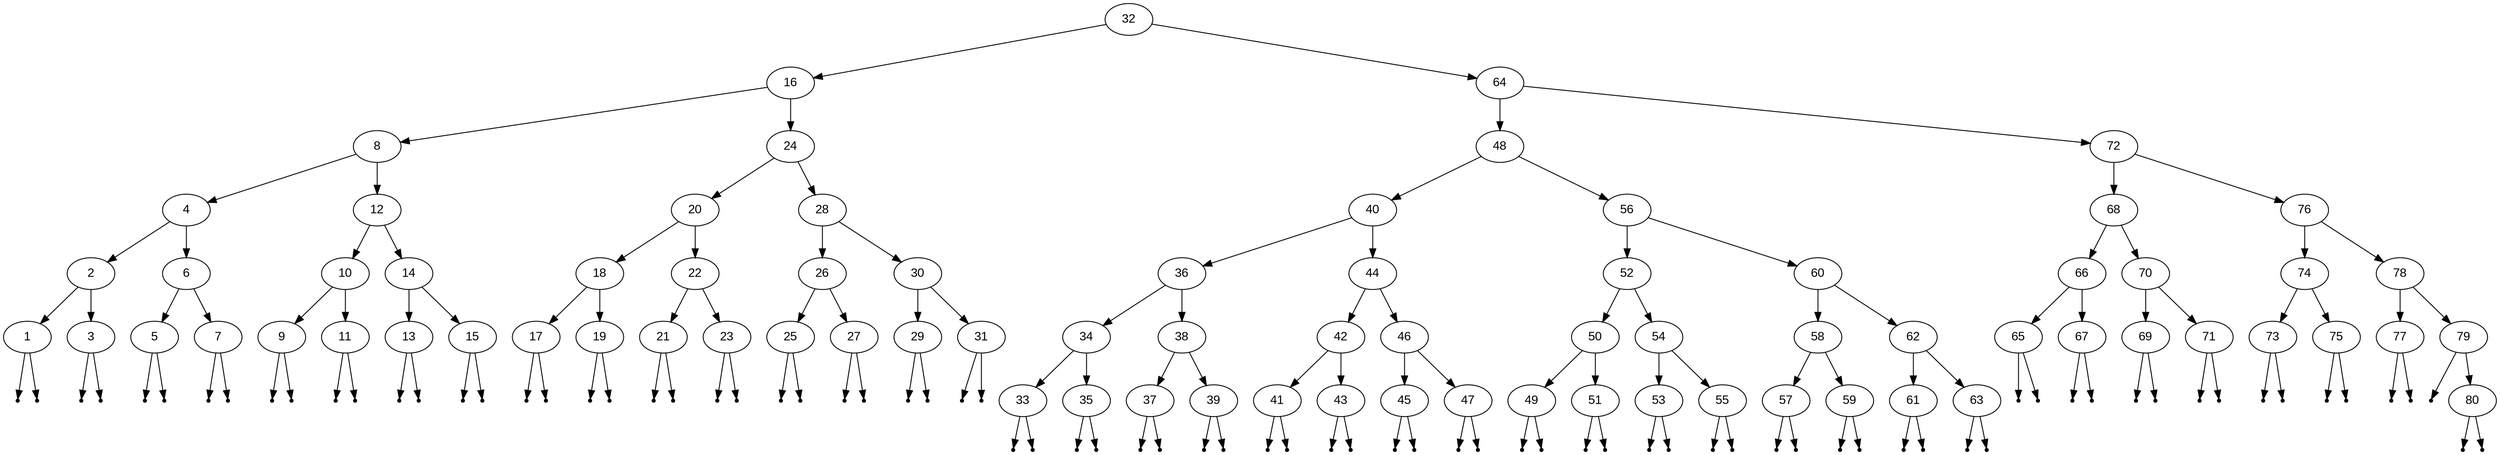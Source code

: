 digraph BinarySearchTree {
    node [fontname = "Arial"];
    32 -> 16;
    16 -> 8;
    8 -> 4;
    4 -> 2;
    2 -> 1;
    null0[shape=point];
    1 -> null0;
    null1[shape=point];
    1 -> null1;
    2 -> 3;
    null2[shape=point];
    3 -> null2;
    null3[shape=point];
    3 -> null3;
    4 -> 6;
    6 -> 5;
    null4[shape=point];
    5 -> null4;
    null5[shape=point];
    5 -> null5;
    6 -> 7;
    null6[shape=point];
    7 -> null6;
    null7[shape=point];
    7 -> null7;
    8 -> 12;
    12 -> 10;
    10 -> 9;
    null8[shape=point];
    9 -> null8;
    null9[shape=point];
    9 -> null9;
    10 -> 11;
    null10[shape=point];
    11 -> null10;
    null11[shape=point];
    11 -> null11;
    12 -> 14;
    14 -> 13;
    null12[shape=point];
    13 -> null12;
    null13[shape=point];
    13 -> null13;
    14 -> 15;
    null14[shape=point];
    15 -> null14;
    null15[shape=point];
    15 -> null15;
    16 -> 24;
    24 -> 20;
    20 -> 18;
    18 -> 17;
    null16[shape=point];
    17 -> null16;
    null17[shape=point];
    17 -> null17;
    18 -> 19;
    null18[shape=point];
    19 -> null18;
    null19[shape=point];
    19 -> null19;
    20 -> 22;
    22 -> 21;
    null20[shape=point];
    21 -> null20;
    null21[shape=point];
    21 -> null21;
    22 -> 23;
    null22[shape=point];
    23 -> null22;
    null23[shape=point];
    23 -> null23;
    24 -> 28;
    28 -> 26;
    26 -> 25;
    null24[shape=point];
    25 -> null24;
    null25[shape=point];
    25 -> null25;
    26 -> 27;
    null26[shape=point];
    27 -> null26;
    null27[shape=point];
    27 -> null27;
    28 -> 30;
    30 -> 29;
    null28[shape=point];
    29 -> null28;
    null29[shape=point];
    29 -> null29;
    30 -> 31;
    null30[shape=point];
    31 -> null30;
    null31[shape=point];
    31 -> null31;
    32 -> 64;
    64 -> 48;
    48 -> 40;
    40 -> 36;
    36 -> 34;
    34 -> 33;
    null32[shape=point];
    33 -> null32;
    null33[shape=point];
    33 -> null33;
    34 -> 35;
    null34[shape=point];
    35 -> null34;
    null35[shape=point];
    35 -> null35;
    36 -> 38;
    38 -> 37;
    null36[shape=point];
    37 -> null36;
    null37[shape=point];
    37 -> null37;
    38 -> 39;
    null38[shape=point];
    39 -> null38;
    null39[shape=point];
    39 -> null39;
    40 -> 44;
    44 -> 42;
    42 -> 41;
    null40[shape=point];
    41 -> null40;
    null41[shape=point];
    41 -> null41;
    42 -> 43;
    null42[shape=point];
    43 -> null42;
    null43[shape=point];
    43 -> null43;
    44 -> 46;
    46 -> 45;
    null44[shape=point];
    45 -> null44;
    null45[shape=point];
    45 -> null45;
    46 -> 47;
    null46[shape=point];
    47 -> null46;
    null47[shape=point];
    47 -> null47;
    48 -> 56;
    56 -> 52;
    52 -> 50;
    50 -> 49;
    null48[shape=point];
    49 -> null48;
    null49[shape=point];
    49 -> null49;
    50 -> 51;
    null50[shape=point];
    51 -> null50;
    null51[shape=point];
    51 -> null51;
    52 -> 54;
    54 -> 53;
    null52[shape=point];
    53 -> null52;
    null53[shape=point];
    53 -> null53;
    54 -> 55;
    null54[shape=point];
    55 -> null54;
    null55[shape=point];
    55 -> null55;
    56 -> 60;
    60 -> 58;
    58 -> 57;
    null56[shape=point];
    57 -> null56;
    null57[shape=point];
    57 -> null57;
    58 -> 59;
    null58[shape=point];
    59 -> null58;
    null59[shape=point];
    59 -> null59;
    60 -> 62;
    62 -> 61;
    null60[shape=point];
    61 -> null60;
    null61[shape=point];
    61 -> null61;
    62 -> 63;
    null62[shape=point];
    63 -> null62;
    null63[shape=point];
    63 -> null63;
    64 -> 72;
    72 -> 68;
    68 -> 66;
    66 -> 65;
    null64[shape=point];
    65 -> null64;
    null65[shape=point];
    65 -> null65;
    66 -> 67;
    null66[shape=point];
    67 -> null66;
    null67[shape=point];
    67 -> null67;
    68 -> 70;
    70 -> 69;
    null68[shape=point];
    69 -> null68;
    null69[shape=point];
    69 -> null69;
    70 -> 71;
    null70[shape=point];
    71 -> null70;
    null71[shape=point];
    71 -> null71;
    72 -> 76;
    76 -> 74;
    74 -> 73;
    null72[shape=point];
    73 -> null72;
    null73[shape=point];
    73 -> null73;
    74 -> 75;
    null74[shape=point];
    75 -> null74;
    null75[shape=point];
    75 -> null75;
    76 -> 78;
    78 -> 77;
    null76[shape=point];
    77 -> null76;
    null77[shape=point];
    77 -> null77;
    78 -> 79;
    null78[shape=point];
    79 -> null78;
    79 -> 80;
    null79[shape=point];
    80 -> null79;
    null80[shape=point];
    80 -> null80;
}